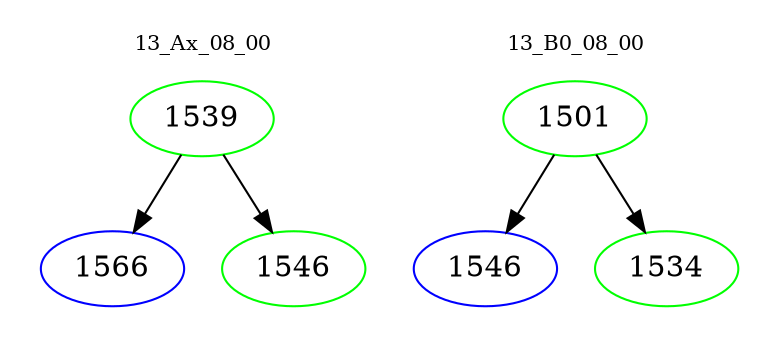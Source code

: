 digraph{
subgraph cluster_0 {
color = white
label = "13_Ax_08_00";
fontsize=10;
T0_1539 [label="1539", color="green"]
T0_1539 -> T0_1566 [color="black"]
T0_1566 [label="1566", color="blue"]
T0_1539 -> T0_1546 [color="black"]
T0_1546 [label="1546", color="green"]
}
subgraph cluster_1 {
color = white
label = "13_B0_08_00";
fontsize=10;
T1_1501 [label="1501", color="green"]
T1_1501 -> T1_1546 [color="black"]
T1_1546 [label="1546", color="blue"]
T1_1501 -> T1_1534 [color="black"]
T1_1534 [label="1534", color="green"]
}
}
